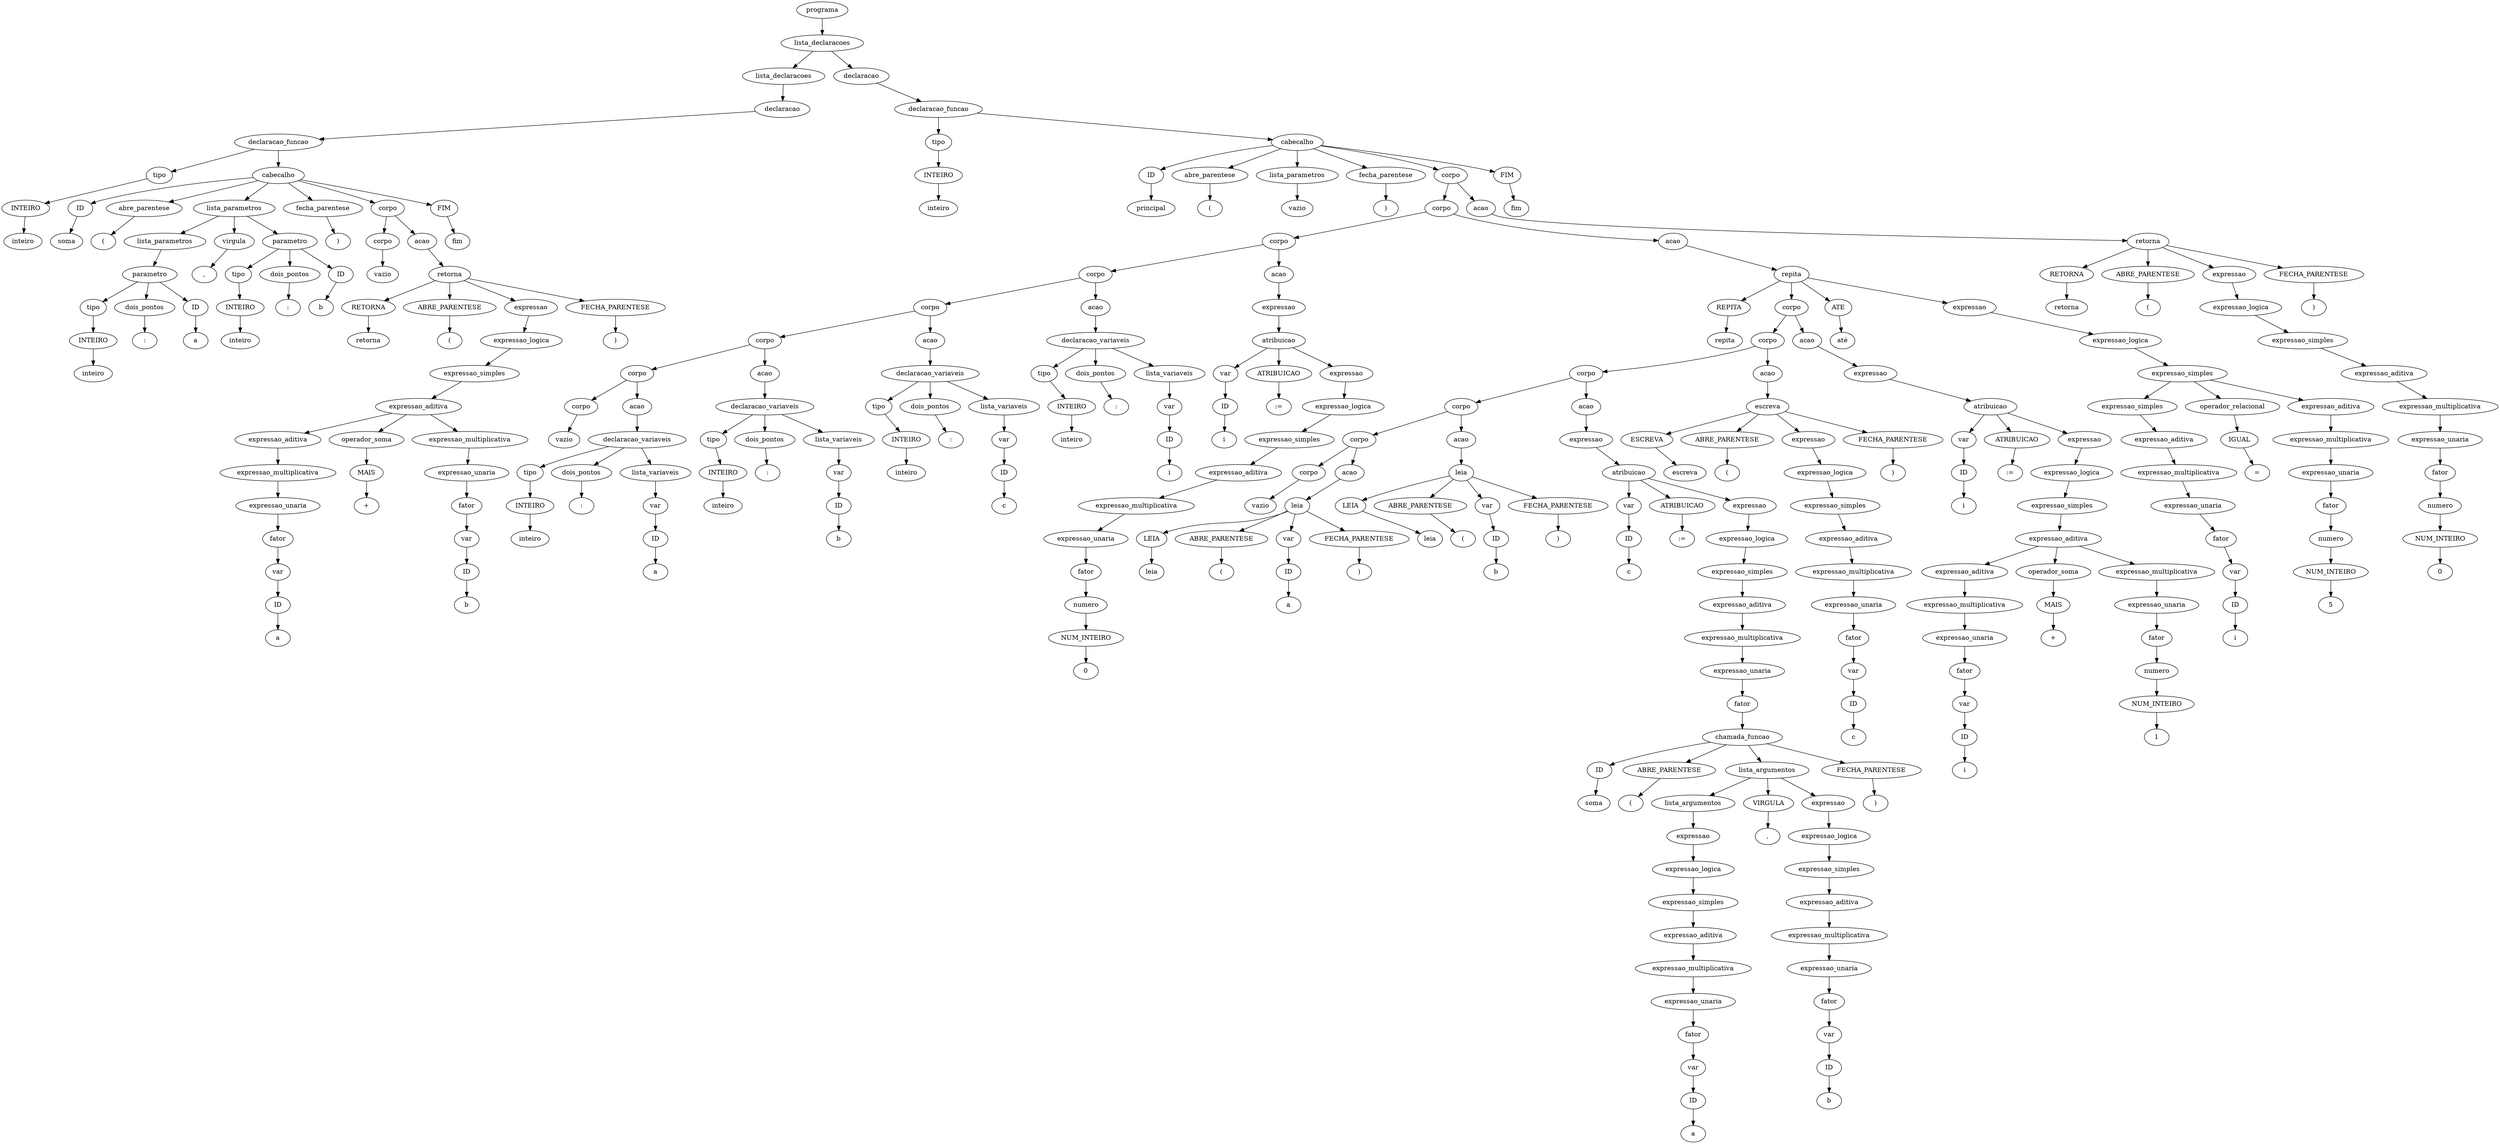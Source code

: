 digraph tree {
    "0x7f4d163f1ba0" [label="programa"];
    "0x7f4d164bb7c0" [label="lista_declaracoes"];
    "0x7f4d163f2e90" [label="lista_declaracoes"];
    "0x7f4d165a3580" [label="declaracao"];
    "0x7f4d163f3250" [label="declaracao_funcao"];
    "0x7f4d163f1c90" [label="tipo"];
    "0x7f4d163f1ae0" [label="INTEIRO"];
    "0x7f4d163f1ab0" [label="inteiro"];
    "0x7f4d1645fb80" [label="cabecalho"];
    "0x7f4d1645fa30" [label="ID"];
    "0x7f4d164b84f0" [label="soma"];
    "0x7f4d164b8520" [label="abre_parentese"];
    "0x7f4d164b8130" [label="("];
    "0x7f4d1645f880" [label="lista_parametros"];
    "0x7f4d163f1f00" [label="lista_parametros"];
    "0x7f4d163f30a0" [label="parametro"];
    "0x7f4d163f3a30" [label="tipo"];
    "0x7f4d165a35e0" [label="INTEIRO"];
    "0x7f4d1645f970" [label="inteiro"];
    "0x7f4d163f1b40" [label="dois_pontos"];
    "0x7f4d1645fac0" [label=":"];
    "0x7f4d1645faf0" [label="ID"];
    "0x7f4d1645fb20" [label="a"];
    "0x7f4d1645fbb0" [label="virgula"];
    "0x7f4d1645f9d0" [label=","];
    "0x7f4d1645f8b0" [label="parametro"];
    "0x7f4d1645f9a0" [label="tipo"];
    "0x7f4d1645fa90" [label="INTEIRO"];
    "0x7f4d1645fbe0" [label="inteiro"];
    "0x7f4d1645f8e0" [label="dois_pontos"];
    "0x7f4d1645fd30" [label=":"];
    "0x7f4d1645fd60" [label="ID"];
    "0x7f4d1645fd90" [label="b"];
    "0x7f4d164b81c0" [label="fecha_parentese"];
    "0x7f4d164b81f0" [label=")"];
    "0x7f4d1645fe50" [label="corpo"];
    "0x7f4d1645fa60" [label="corpo"];
    "0x7f4d1645fb50" [label="vazio"];
    "0x7f4d1645fe20" [label="acao"];
    "0x7f4d164b80a0" [label="retorna"];
    "0x7f4d164b8040" [label="RETORNA"];
    "0x7f4d164b8400" [label="retorna"];
    "0x7f4d164b8430" [label="ABRE_PARENTESE"];
    "0x7f4d164b8460" [label="("];
    "0x7f4d164b82e0" [label="expressao"];
    "0x7f4d164b82b0" [label="expressao_logica"];
    "0x7f4d1645ffd0" [label="expressao_simples"];
    "0x7f4d164b8100" [label="expressao_aditiva"];
    "0x7f4d1645feb0" [label="expressao_aditiva"];
    "0x7f4d1645ffa0" [label="expressao_multiplicativa"];
    "0x7f4d1645fc10" [label="expressao_unaria"];
    "0x7f4d1645fe80" [label="fator"];
    "0x7f4d1645fa00" [label="var"];
    "0x7f4d1645fc70" [label="ID"];
    "0x7f4d1645ff70" [label="a"];
    "0x7f4d164b8160" [label="operador_soma"];
    "0x7f4d1645ff40" [label="MAIS"];
    "0x7f4d164b8070" [label="+"];
    "0x7f4d164b8280" [label="expressao_multiplicativa"];
    "0x7f4d164b8190" [label="expressao_unaria"];
    "0x7f4d164b80d0" [label="fator"];
    "0x7f4d1645fee0" [label="var"];
    "0x7f4d1645ff10" [label="ID"];
    "0x7f4d164b8250" [label="b"];
    "0x7f4d164b8490" [label="FECHA_PARENTESE"];
    "0x7f4d164b84c0" [label=")"];
    "0x7f4d164b8550" [label="FIM"];
    "0x7f4d164b8580" [label="fim"];
    "0x7f4d1645fdc0" [label="declaracao"];
    "0x7f4d1645fdf0" [label="declaracao_funcao"];
    "0x7f4d163f3a60" [label="tipo"];
    "0x7f4d163f2560" [label="INTEIRO"];
    "0x7f4d1645fc40" [label="inteiro"];
    "0x7f4d164b9300" [label="cabecalho"];
    "0x7f4d164b92a0" [label="ID"];
    "0x7f4d164bb6d0" [label="principal"];
    "0x7f4d164bb700" [label="abre_parentese"];
    "0x7f4d164bb4f0" [label="("];
    "0x7f4d164b8610" [label="lista_parametros"];
    "0x7f4d164b8340" [label="vazio"];
    "0x7f4d164bafb0" [label="fecha_parentese"];
    "0x7f4d164baf50" [label=")"];
    "0x7f4d164bb490" [label="corpo"];
    "0x7f4d164bb280" [label="corpo"];
    "0x7f4d164b9540" [label="corpo"];
    "0x7f4d164b9030" [label="corpo"];
    "0x7f4d164b8df0" [label="corpo"];
    "0x7f4d164b8bb0" [label="corpo"];
    "0x7f4d164b8970" [label="corpo"];
    "0x7f4d164b87f0" [label="corpo"];
    "0x7f4d1645fd00" [label="vazio"];
    "0x7f4d164b8820" [label="acao"];
    "0x7f4d164b8910" [label="declaracao_variaveis"];
    "0x7f4d164b8640" [label="tipo"];
    "0x7f4d164b8700" [label="INTEIRO"];
    "0x7f4d164b88e0" [label="inteiro"];
    "0x7f4d164b89d0" [label="dois_pontos"];
    "0x7f4d164b8af0" [label=":"];
    "0x7f4d164b8940" [label="lista_variaveis"];
    "0x7f4d164b8760" [label="var"];
    "0x7f4d164b86a0" [label="ID"];
    "0x7f4d164b8a30" [label="a"];
    "0x7f4d164b8ac0" [label="acao"];
    "0x7f4d164b8b50" [label="declaracao_variaveis"];
    "0x7f4d164b83a0" [label="tipo"];
    "0x7f4d164b87c0" [label="INTEIRO"];
    "0x7f4d164b8b20" [label="inteiro"];
    "0x7f4d164b8c10" [label="dois_pontos"];
    "0x7f4d164b8d30" [label=":"];
    "0x7f4d164b8b80" [label="lista_variaveis"];
    "0x7f4d164b8a00" [label="var"];
    "0x7f4d164b89a0" [label="ID"];
    "0x7f4d164b8c70" [label="b"];
    "0x7f4d164b8d00" [label="acao"];
    "0x7f4d164b8d90" [label="declaracao_variaveis"];
    "0x7f4d164b88b0" [label="tipo"];
    "0x7f4d164b8850" [label="INTEIRO"];
    "0x7f4d164b8d60" [label="inteiro"];
    "0x7f4d164b8e50" [label="dois_pontos"];
    "0x7f4d164b8f70" [label=":"];
    "0x7f4d164b8dc0" [label="lista_variaveis"];
    "0x7f4d164b8c40" [label="var"];
    "0x7f4d164b8be0" [label="ID"];
    "0x7f4d164b8eb0" [label="c"];
    "0x7f4d164b8f40" [label="acao"];
    "0x7f4d164b8fd0" [label="declaracao_variaveis"];
    "0x7f4d164b8a90" [label="tipo"];
    "0x7f4d164b8880" [label="INTEIRO"];
    "0x7f4d164b8fa0" [label="inteiro"];
    "0x7f4d164b9090" [label="dois_pontos"];
    "0x7f4d164b91b0" [label=":"];
    "0x7f4d164b9000" [label="lista_variaveis"];
    "0x7f4d164b8e80" [label="var"];
    "0x7f4d164b8e20" [label="ID"];
    "0x7f4d164b90f0" [label="i"];
    "0x7f4d164b9450" [label="acao"];
    "0x7f4d164b9180" [label="expressao"];
    "0x7f4d164b93f0" [label="atribuicao"];
    "0x7f4d164b8cd0" [label="var"];
    "0x7f4d164b8a60" [label="ID"];
    "0x7f4d164b91e0" [label="i"];
    "0x7f4d164b9480" [label="ATRIBUICAO"];
    "0x7f4d164b9510" [label=":="];
    "0x7f4d164b93c0" [label="expressao"];
    "0x7f4d164b9390" [label="expressao_logica"];
    "0x7f4d164b92d0" [label="expressao_simples"];
    "0x7f4d164b9270" [label="expressao_aditiva"];
    "0x7f4d164b9360" [label="expressao_multiplicativa"];
    "0x7f4d164b9210" [label="expressao_unaria"];
    "0x7f4d164b9240" [label="fator"];
    "0x7f4d164b90c0" [label="numero"];
    "0x7f4d164b9060" [label="NUM_INTEIRO"];
    "0x7f4d164b9330" [label="0"];
    "0x7f4d164bb1c0" [label="acao"];
    "0x7f4d164bb220" [label="repita"];
    "0x7f4d164bb2b0" [label="REPITA"];
    "0x7f4d164bb250" [label="repita"];
    "0x7f4d164bae00" [label="corpo"];
    "0x7f4d164ba5f0" [label="corpo"];
    "0x7f4d164ba3b0" [label="corpo"];
    "0x7f4d164b9990" [label="corpo"];
    "0x7f4d164b9780" [label="corpo"];
    "0x7f4d164b8ee0" [label="corpo"];
    "0x7f4d164b8f10" [label="vazio"];
    "0x7f4d164b9840" [label="acao"];
    "0x7f4d164b9660" [label="leia"];
    "0x7f4d164b9690" [label="LEIA"];
    "0x7f4d164b9870" [label="leia"];
    "0x7f4d164b98a0" [label="ABRE_PARENTESE"];
    "0x7f4d164b98d0" [label="("];
    "0x7f4d164b9570" [label="var"];
    "0x7f4d164b94b0" [label="ID"];
    "0x7f4d164b9750" [label="a"];
    "0x7f4d164b9900" [label="FECHA_PARENTESE"];
    "0x7f4d164b9930" [label=")"];
    "0x7f4d164b9a80" [label="acao"];
    "0x7f4d164b95d0" [label="leia"];
    "0x7f4d164b9720" [label="LEIA"];
    "0x7f4d164b9ab0" [label="leia"];
    "0x7f4d164b9ae0" [label="ABRE_PARENTESE"];
    "0x7f4d164b9b10" [label="("];
    "0x7f4d164b8ca0" [label="var"];
    "0x7f4d164b9150" [label="ID"];
    "0x7f4d164b9960" [label="b"];
    "0x7f4d164b9b40" [label="FECHA_PARENTESE"];
    "0x7f4d164b9b70" [label=")"];
    "0x7f4d164ba110" [label="acao"];
    "0x7f4d164b9a20" [label="expressao"];
    "0x7f4d164b96f0" [label="atribuicao"];
    "0x7f4d164b95a0" [label="var"];
    "0x7f4d164b9420" [label="ID"];
    "0x7f4d164b9ba0" [label="c"];
    "0x7f4d164ba1a0" [label="ATRIBUICAO"];
    "0x7f4d164ba380" [label=":="];
    "0x7f4d164b96c0" [label="expressao"];
    "0x7f4d164ba350" [label="expressao_logica"];
    "0x7f4d164ba260" [label="expressao_simples"];
    "0x7f4d164b99c0" [label="expressao_aditiva"];
    "0x7f4d164ba320" [label="expressao_multiplicativa"];
    "0x7f4d164ba200" [label="expressao_unaria"];
    "0x7f4d164ba2c0" [label="fator"];
    "0x7f4d164b9e40" [label="chamada_funcao"];
    "0x7f4d164b9ed0" [label="ID"];
    "0x7f4d164b9c90" [label="soma"];
    "0x7f4d164b9cc0" [label="ABRE_PARENTESE"];
    "0x7f4d164ba0e0" [label="("];
    "0x7f4d164ba0b0" [label="lista_argumentos"];
    "0x7f4d164b9de0" [label="lista_argumentos"];
    "0x7f4d164b9db0" [label="expressao"];
    "0x7f4d164b9d80" [label="expressao_logica"];
    "0x7f4d164b9cf0" [label="expressao_simples"];
    "0x7f4d164b9c60" [label="expressao_aditiva"];
    "0x7f4d164b9d50" [label="expressao_multiplicativa"];
    "0x7f4d164b9bd0" [label="expressao_unaria"];
    "0x7f4d164b9c30" [label="fator"];
    "0x7f4d164b9a50" [label="var"];
    "0x7f4d164b99f0" [label="ID"];
    "0x7f4d164b9d20" [label="a"];
    "0x7f4d164ba140" [label="VIRGULA"];
    "0x7f4d164ba1d0" [label=","];
    "0x7f4d164ba080" [label="expressao"];
    "0x7f4d164ba050" [label="expressao_logica"];
    "0x7f4d164b9fc0" [label="expressao_simples"];
    "0x7f4d164b9f30" [label="expressao_aditiva"];
    "0x7f4d164ba020" [label="expressao_multiplicativa"];
    "0x7f4d164b9e70" [label="expressao_unaria"];
    "0x7f4d164b9f00" [label="fator"];
    "0x7f4d164b9e10" [label="var"];
    "0x7f4d164b9ea0" [label="ID"];
    "0x7f4d164b9ff0" [label="b"];
    "0x7f4d164ba170" [label="FECHA_PARENTESE"];
    "0x7f4d164ba2f0" [label=")"];
    "0x7f4d164ba7d0" [label="acao"];
    "0x7f4d164ba590" [label="escreva"];
    "0x7f4d164ba620" [label="ESCREVA"];
    "0x7f4d164ba830" [label="escreva"];
    "0x7f4d164ba890" [label="ABRE_PARENTESE"];
    "0x7f4d164ba8c0" [label="("];
    "0x7f4d164ba560" [label="expressao"];
    "0x7f4d164ba500" [label="expressao_logica"];
    "0x7f4d164ba4d0" [label="expressao_simples"];
    "0x7f4d164ba440" [label="expressao_aditiva"];
    "0x7f4d164b9600" [label="expressao_multiplicativa"];
    "0x7f4d164ba3e0" [label="expressao_unaria"];
    "0x7f4d164ba410" [label="fator"];
    "0x7f4d164b9810" [label="var"];
    "0x7f4d164b97b0" [label="ID"];
    "0x7f4d164b97e0" [label="c"];
    "0x7f4d164ba8f0" [label="FECHA_PARENTESE"];
    "0x7f4d164ba920" [label=")"];
    "0x7f4d164badd0" [label="acao"];
    "0x7f4d164ba710" [label="expressao"];
    "0x7f4d164bab00" [label="atribuicao"];
    "0x7f4d164b9f90" [label="var"];
    "0x7f4d164b9630" [label="ID"];
    "0x7f4d164ba950" [label="i"];
    "0x7f4d164baaa0" [label="ATRIBUICAO"];
    "0x7f4d164bad70" [label=":="];
    "0x7f4d164bad40" [label="expressao"];
    "0x7f4d164bad10" [label="expressao_logica"];
    "0x7f4d164baa70" [label="expressao_simples"];
    "0x7f4d164bab60" [label="expressao_aditiva"];
    "0x7f4d164ba470" [label="expressao_aditiva"];
    "0x7f4d164baa40" [label="expressao_multiplicativa"];
    "0x7f4d164ba980" [label="expressao_unaria"];
    "0x7f4d164ba650" [label="fator"];
    "0x7f4d164ba770" [label="var"];
    "0x7f4d164ba6b0" [label="ID"];
    "0x7f4d164baa10" [label="i"];
    "0x7f4d164babc0" [label="operador_soma"];
    "0x7f4d164ba9e0" [label="MAIS"];
    "0x7f4d164baad0" [label="+"];
    "0x7f4d164bace0" [label="expressao_multiplicativa"];
    "0x7f4d164babf0" [label="expressao_unaria"];
    "0x7f4d164bab30" [label="fator"];
    "0x7f4d164ba4a0" [label="numero"];
    "0x7f4d164ba9b0" [label="NUM_INTEIRO"];
    "0x7f4d164bacb0" [label="1"];
    "0x7f4d164bb2e0" [label="ATE"];
    "0x7f4d164bb310" [label="até"];
    "0x7f4d164bb1f0" [label="expressao"];
    "0x7f4d164baf20" [label="expressao_logica"];
    "0x7f4d164bb100" [label="expressao_simples"];
    "0x7f4d164baec0" [label="expressao_simples"];
    "0x7f4d164bab90" [label="expressao_aditiva"];
    "0x7f4d164b9c00" [label="expressao_multiplicativa"];
    "0x7f4d164bae30" [label="expressao_unaria"];
    "0x7f4d164bada0" [label="fator"];
    "0x7f4d164ba290" [label="var"];
    "0x7f4d164ba230" [label="ID"];
    "0x7f4d164ba5c0" [label="i"];
    "0x7f4d164baef0" [label="operador_relacional"];
    "0x7f4d164baf80" [label="IGUAL"];
    "0x7f4d164bb070" [label="="];
    "0x7f4d164bb010" [label="expressao_aditiva"];
    "0x7f4d164bb190" [label="expressao_multiplicativa"];
    "0x7f4d164bb0a0" [label="expressao_unaria"];
    "0x7f4d164bafe0" [label="fator"];
    "0x7f4d164bae60" [label="numero"];
    "0x7f4d164bae90" [label="NUM_INTEIRO"];
    "0x7f4d164bb160" [label="5"];
    "0x7f4d164bb5b0" [label="acao"];
    "0x7f4d164bb430" [label="retorna"];
    "0x7f4d164bb4c0" [label="RETORNA"];
    "0x7f4d164bb5e0" [label="retorna"];
    "0x7f4d164bb610" [label="ABRE_PARENTESE"];
    "0x7f4d164bb640" [label="("];
    "0x7f4d164bb400" [label="expressao"];
    "0x7f4d164bb3d0" [label="expressao_logica"];
    "0x7f4d164bb3a0" [label="expressao_simples"];
    "0x7f4d164bac20" [label="expressao_aditiva"];
    "0x7f4d164bb370" [label="expressao_multiplicativa"];
    "0x7f4d164bb040" [label="expressao_unaria"];
    "0x7f4d164bac80" [label="fator"];
    "0x7f4d164b94e0" [label="numero"];
    "0x7f4d164b9120" [label="NUM_INTEIRO"];
    "0x7f4d164bb340" [label="0"];
    "0x7f4d164bb670" [label="FECHA_PARENTESE"];
    "0x7f4d164bb6a0" [label=")"];
    "0x7f4d164bb730" [label="FIM"];
    "0x7f4d164bb760" [label="fim"];
    "0x7f4d163f1ba0" -> "0x7f4d164bb7c0";
    "0x7f4d164bb7c0" -> "0x7f4d163f2e90";
    "0x7f4d164bb7c0" -> "0x7f4d1645fdc0";
    "0x7f4d163f2e90" -> "0x7f4d165a3580";
    "0x7f4d165a3580" -> "0x7f4d163f3250";
    "0x7f4d163f3250" -> "0x7f4d163f1c90";
    "0x7f4d163f3250" -> "0x7f4d1645fb80";
    "0x7f4d163f1c90" -> "0x7f4d163f1ae0";
    "0x7f4d163f1ae0" -> "0x7f4d163f1ab0";
    "0x7f4d1645fb80" -> "0x7f4d1645fa30";
    "0x7f4d1645fb80" -> "0x7f4d164b8520";
    "0x7f4d1645fb80" -> "0x7f4d1645f880";
    "0x7f4d1645fb80" -> "0x7f4d164b81c0";
    "0x7f4d1645fb80" -> "0x7f4d1645fe50";
    "0x7f4d1645fb80" -> "0x7f4d164b8550";
    "0x7f4d1645fa30" -> "0x7f4d164b84f0";
    "0x7f4d164b8520" -> "0x7f4d164b8130";
    "0x7f4d1645f880" -> "0x7f4d163f1f00";
    "0x7f4d1645f880" -> "0x7f4d1645fbb0";
    "0x7f4d1645f880" -> "0x7f4d1645f8b0";
    "0x7f4d163f1f00" -> "0x7f4d163f30a0";
    "0x7f4d163f30a0" -> "0x7f4d163f3a30";
    "0x7f4d163f30a0" -> "0x7f4d163f1b40";
    "0x7f4d163f30a0" -> "0x7f4d1645faf0";
    "0x7f4d163f3a30" -> "0x7f4d165a35e0";
    "0x7f4d165a35e0" -> "0x7f4d1645f970";
    "0x7f4d163f1b40" -> "0x7f4d1645fac0";
    "0x7f4d1645faf0" -> "0x7f4d1645fb20";
    "0x7f4d1645fbb0" -> "0x7f4d1645f9d0";
    "0x7f4d1645f8b0" -> "0x7f4d1645f9a0";
    "0x7f4d1645f8b0" -> "0x7f4d1645f8e0";
    "0x7f4d1645f8b0" -> "0x7f4d1645fd60";
    "0x7f4d1645f9a0" -> "0x7f4d1645fa90";
    "0x7f4d1645fa90" -> "0x7f4d1645fbe0";
    "0x7f4d1645f8e0" -> "0x7f4d1645fd30";
    "0x7f4d1645fd60" -> "0x7f4d1645fd90";
    "0x7f4d164b81c0" -> "0x7f4d164b81f0";
    "0x7f4d1645fe50" -> "0x7f4d1645fa60";
    "0x7f4d1645fe50" -> "0x7f4d1645fe20";
    "0x7f4d1645fa60" -> "0x7f4d1645fb50";
    "0x7f4d1645fe20" -> "0x7f4d164b80a0";
    "0x7f4d164b80a0" -> "0x7f4d164b8040";
    "0x7f4d164b80a0" -> "0x7f4d164b8430";
    "0x7f4d164b80a0" -> "0x7f4d164b82e0";
    "0x7f4d164b80a0" -> "0x7f4d164b8490";
    "0x7f4d164b8040" -> "0x7f4d164b8400";
    "0x7f4d164b8430" -> "0x7f4d164b8460";
    "0x7f4d164b82e0" -> "0x7f4d164b82b0";
    "0x7f4d164b82b0" -> "0x7f4d1645ffd0";
    "0x7f4d1645ffd0" -> "0x7f4d164b8100";
    "0x7f4d164b8100" -> "0x7f4d1645feb0";
    "0x7f4d164b8100" -> "0x7f4d164b8160";
    "0x7f4d164b8100" -> "0x7f4d164b8280";
    "0x7f4d1645feb0" -> "0x7f4d1645ffa0";
    "0x7f4d1645ffa0" -> "0x7f4d1645fc10";
    "0x7f4d1645fc10" -> "0x7f4d1645fe80";
    "0x7f4d1645fe80" -> "0x7f4d1645fa00";
    "0x7f4d1645fa00" -> "0x7f4d1645fc70";
    "0x7f4d1645fc70" -> "0x7f4d1645ff70";
    "0x7f4d164b8160" -> "0x7f4d1645ff40";
    "0x7f4d1645ff40" -> "0x7f4d164b8070";
    "0x7f4d164b8280" -> "0x7f4d164b8190";
    "0x7f4d164b8190" -> "0x7f4d164b80d0";
    "0x7f4d164b80d0" -> "0x7f4d1645fee0";
    "0x7f4d1645fee0" -> "0x7f4d1645ff10";
    "0x7f4d1645ff10" -> "0x7f4d164b8250";
    "0x7f4d164b8490" -> "0x7f4d164b84c0";
    "0x7f4d164b8550" -> "0x7f4d164b8580";
    "0x7f4d1645fdc0" -> "0x7f4d1645fdf0";
    "0x7f4d1645fdf0" -> "0x7f4d163f3a60";
    "0x7f4d1645fdf0" -> "0x7f4d164b9300";
    "0x7f4d163f3a60" -> "0x7f4d163f2560";
    "0x7f4d163f2560" -> "0x7f4d1645fc40";
    "0x7f4d164b9300" -> "0x7f4d164b92a0";
    "0x7f4d164b9300" -> "0x7f4d164bb700";
    "0x7f4d164b9300" -> "0x7f4d164b8610";
    "0x7f4d164b9300" -> "0x7f4d164bafb0";
    "0x7f4d164b9300" -> "0x7f4d164bb490";
    "0x7f4d164b9300" -> "0x7f4d164bb730";
    "0x7f4d164b92a0" -> "0x7f4d164bb6d0";
    "0x7f4d164bb700" -> "0x7f4d164bb4f0";
    "0x7f4d164b8610" -> "0x7f4d164b8340";
    "0x7f4d164bafb0" -> "0x7f4d164baf50";
    "0x7f4d164bb490" -> "0x7f4d164bb280";
    "0x7f4d164bb490" -> "0x7f4d164bb5b0";
    "0x7f4d164bb280" -> "0x7f4d164b9540";
    "0x7f4d164bb280" -> "0x7f4d164bb1c0";
    "0x7f4d164b9540" -> "0x7f4d164b9030";
    "0x7f4d164b9540" -> "0x7f4d164b9450";
    "0x7f4d164b9030" -> "0x7f4d164b8df0";
    "0x7f4d164b9030" -> "0x7f4d164b8f40";
    "0x7f4d164b8df0" -> "0x7f4d164b8bb0";
    "0x7f4d164b8df0" -> "0x7f4d164b8d00";
    "0x7f4d164b8bb0" -> "0x7f4d164b8970";
    "0x7f4d164b8bb0" -> "0x7f4d164b8ac0";
    "0x7f4d164b8970" -> "0x7f4d164b87f0";
    "0x7f4d164b8970" -> "0x7f4d164b8820";
    "0x7f4d164b87f0" -> "0x7f4d1645fd00";
    "0x7f4d164b8820" -> "0x7f4d164b8910";
    "0x7f4d164b8910" -> "0x7f4d164b8640";
    "0x7f4d164b8910" -> "0x7f4d164b89d0";
    "0x7f4d164b8910" -> "0x7f4d164b8940";
    "0x7f4d164b8640" -> "0x7f4d164b8700";
    "0x7f4d164b8700" -> "0x7f4d164b88e0";
    "0x7f4d164b89d0" -> "0x7f4d164b8af0";
    "0x7f4d164b8940" -> "0x7f4d164b8760";
    "0x7f4d164b8760" -> "0x7f4d164b86a0";
    "0x7f4d164b86a0" -> "0x7f4d164b8a30";
    "0x7f4d164b8ac0" -> "0x7f4d164b8b50";
    "0x7f4d164b8b50" -> "0x7f4d164b83a0";
    "0x7f4d164b8b50" -> "0x7f4d164b8c10";
    "0x7f4d164b8b50" -> "0x7f4d164b8b80";
    "0x7f4d164b83a0" -> "0x7f4d164b87c0";
    "0x7f4d164b87c0" -> "0x7f4d164b8b20";
    "0x7f4d164b8c10" -> "0x7f4d164b8d30";
    "0x7f4d164b8b80" -> "0x7f4d164b8a00";
    "0x7f4d164b8a00" -> "0x7f4d164b89a0";
    "0x7f4d164b89a0" -> "0x7f4d164b8c70";
    "0x7f4d164b8d00" -> "0x7f4d164b8d90";
    "0x7f4d164b8d90" -> "0x7f4d164b88b0";
    "0x7f4d164b8d90" -> "0x7f4d164b8e50";
    "0x7f4d164b8d90" -> "0x7f4d164b8dc0";
    "0x7f4d164b88b0" -> "0x7f4d164b8850";
    "0x7f4d164b8850" -> "0x7f4d164b8d60";
    "0x7f4d164b8e50" -> "0x7f4d164b8f70";
    "0x7f4d164b8dc0" -> "0x7f4d164b8c40";
    "0x7f4d164b8c40" -> "0x7f4d164b8be0";
    "0x7f4d164b8be0" -> "0x7f4d164b8eb0";
    "0x7f4d164b8f40" -> "0x7f4d164b8fd0";
    "0x7f4d164b8fd0" -> "0x7f4d164b8a90";
    "0x7f4d164b8fd0" -> "0x7f4d164b9090";
    "0x7f4d164b8fd0" -> "0x7f4d164b9000";
    "0x7f4d164b8a90" -> "0x7f4d164b8880";
    "0x7f4d164b8880" -> "0x7f4d164b8fa0";
    "0x7f4d164b9090" -> "0x7f4d164b91b0";
    "0x7f4d164b9000" -> "0x7f4d164b8e80";
    "0x7f4d164b8e80" -> "0x7f4d164b8e20";
    "0x7f4d164b8e20" -> "0x7f4d164b90f0";
    "0x7f4d164b9450" -> "0x7f4d164b9180";
    "0x7f4d164b9180" -> "0x7f4d164b93f0";
    "0x7f4d164b93f0" -> "0x7f4d164b8cd0";
    "0x7f4d164b93f0" -> "0x7f4d164b9480";
    "0x7f4d164b93f0" -> "0x7f4d164b93c0";
    "0x7f4d164b8cd0" -> "0x7f4d164b8a60";
    "0x7f4d164b8a60" -> "0x7f4d164b91e0";
    "0x7f4d164b9480" -> "0x7f4d164b9510";
    "0x7f4d164b93c0" -> "0x7f4d164b9390";
    "0x7f4d164b9390" -> "0x7f4d164b92d0";
    "0x7f4d164b92d0" -> "0x7f4d164b9270";
    "0x7f4d164b9270" -> "0x7f4d164b9360";
    "0x7f4d164b9360" -> "0x7f4d164b9210";
    "0x7f4d164b9210" -> "0x7f4d164b9240";
    "0x7f4d164b9240" -> "0x7f4d164b90c0";
    "0x7f4d164b90c0" -> "0x7f4d164b9060";
    "0x7f4d164b9060" -> "0x7f4d164b9330";
    "0x7f4d164bb1c0" -> "0x7f4d164bb220";
    "0x7f4d164bb220" -> "0x7f4d164bb2b0";
    "0x7f4d164bb220" -> "0x7f4d164bae00";
    "0x7f4d164bb220" -> "0x7f4d164bb2e0";
    "0x7f4d164bb220" -> "0x7f4d164bb1f0";
    "0x7f4d164bb2b0" -> "0x7f4d164bb250";
    "0x7f4d164bae00" -> "0x7f4d164ba5f0";
    "0x7f4d164bae00" -> "0x7f4d164badd0";
    "0x7f4d164ba5f0" -> "0x7f4d164ba3b0";
    "0x7f4d164ba5f0" -> "0x7f4d164ba7d0";
    "0x7f4d164ba3b0" -> "0x7f4d164b9990";
    "0x7f4d164ba3b0" -> "0x7f4d164ba110";
    "0x7f4d164b9990" -> "0x7f4d164b9780";
    "0x7f4d164b9990" -> "0x7f4d164b9a80";
    "0x7f4d164b9780" -> "0x7f4d164b8ee0";
    "0x7f4d164b9780" -> "0x7f4d164b9840";
    "0x7f4d164b8ee0" -> "0x7f4d164b8f10";
    "0x7f4d164b9840" -> "0x7f4d164b9660";
    "0x7f4d164b9660" -> "0x7f4d164b9690";
    "0x7f4d164b9660" -> "0x7f4d164b98a0";
    "0x7f4d164b9660" -> "0x7f4d164b9570";
    "0x7f4d164b9660" -> "0x7f4d164b9900";
    "0x7f4d164b9690" -> "0x7f4d164b9870";
    "0x7f4d164b98a0" -> "0x7f4d164b98d0";
    "0x7f4d164b9570" -> "0x7f4d164b94b0";
    "0x7f4d164b94b0" -> "0x7f4d164b9750";
    "0x7f4d164b9900" -> "0x7f4d164b9930";
    "0x7f4d164b9a80" -> "0x7f4d164b95d0";
    "0x7f4d164b95d0" -> "0x7f4d164b9720";
    "0x7f4d164b95d0" -> "0x7f4d164b9ae0";
    "0x7f4d164b95d0" -> "0x7f4d164b8ca0";
    "0x7f4d164b95d0" -> "0x7f4d164b9b40";
    "0x7f4d164b9720" -> "0x7f4d164b9ab0";
    "0x7f4d164b9ae0" -> "0x7f4d164b9b10";
    "0x7f4d164b8ca0" -> "0x7f4d164b9150";
    "0x7f4d164b9150" -> "0x7f4d164b9960";
    "0x7f4d164b9b40" -> "0x7f4d164b9b70";
    "0x7f4d164ba110" -> "0x7f4d164b9a20";
    "0x7f4d164b9a20" -> "0x7f4d164b96f0";
    "0x7f4d164b96f0" -> "0x7f4d164b95a0";
    "0x7f4d164b96f0" -> "0x7f4d164ba1a0";
    "0x7f4d164b96f0" -> "0x7f4d164b96c0";
    "0x7f4d164b95a0" -> "0x7f4d164b9420";
    "0x7f4d164b9420" -> "0x7f4d164b9ba0";
    "0x7f4d164ba1a0" -> "0x7f4d164ba380";
    "0x7f4d164b96c0" -> "0x7f4d164ba350";
    "0x7f4d164ba350" -> "0x7f4d164ba260";
    "0x7f4d164ba260" -> "0x7f4d164b99c0";
    "0x7f4d164b99c0" -> "0x7f4d164ba320";
    "0x7f4d164ba320" -> "0x7f4d164ba200";
    "0x7f4d164ba200" -> "0x7f4d164ba2c0";
    "0x7f4d164ba2c0" -> "0x7f4d164b9e40";
    "0x7f4d164b9e40" -> "0x7f4d164b9ed0";
    "0x7f4d164b9e40" -> "0x7f4d164b9cc0";
    "0x7f4d164b9e40" -> "0x7f4d164ba0b0";
    "0x7f4d164b9e40" -> "0x7f4d164ba170";
    "0x7f4d164b9ed0" -> "0x7f4d164b9c90";
    "0x7f4d164b9cc0" -> "0x7f4d164ba0e0";
    "0x7f4d164ba0b0" -> "0x7f4d164b9de0";
    "0x7f4d164ba0b0" -> "0x7f4d164ba140";
    "0x7f4d164ba0b0" -> "0x7f4d164ba080";
    "0x7f4d164b9de0" -> "0x7f4d164b9db0";
    "0x7f4d164b9db0" -> "0x7f4d164b9d80";
    "0x7f4d164b9d80" -> "0x7f4d164b9cf0";
    "0x7f4d164b9cf0" -> "0x7f4d164b9c60";
    "0x7f4d164b9c60" -> "0x7f4d164b9d50";
    "0x7f4d164b9d50" -> "0x7f4d164b9bd0";
    "0x7f4d164b9bd0" -> "0x7f4d164b9c30";
    "0x7f4d164b9c30" -> "0x7f4d164b9a50";
    "0x7f4d164b9a50" -> "0x7f4d164b99f0";
    "0x7f4d164b99f0" -> "0x7f4d164b9d20";
    "0x7f4d164ba140" -> "0x7f4d164ba1d0";
    "0x7f4d164ba080" -> "0x7f4d164ba050";
    "0x7f4d164ba050" -> "0x7f4d164b9fc0";
    "0x7f4d164b9fc0" -> "0x7f4d164b9f30";
    "0x7f4d164b9f30" -> "0x7f4d164ba020";
    "0x7f4d164ba020" -> "0x7f4d164b9e70";
    "0x7f4d164b9e70" -> "0x7f4d164b9f00";
    "0x7f4d164b9f00" -> "0x7f4d164b9e10";
    "0x7f4d164b9e10" -> "0x7f4d164b9ea0";
    "0x7f4d164b9ea0" -> "0x7f4d164b9ff0";
    "0x7f4d164ba170" -> "0x7f4d164ba2f0";
    "0x7f4d164ba7d0" -> "0x7f4d164ba590";
    "0x7f4d164ba590" -> "0x7f4d164ba620";
    "0x7f4d164ba590" -> "0x7f4d164ba890";
    "0x7f4d164ba590" -> "0x7f4d164ba560";
    "0x7f4d164ba590" -> "0x7f4d164ba8f0";
    "0x7f4d164ba620" -> "0x7f4d164ba830";
    "0x7f4d164ba890" -> "0x7f4d164ba8c0";
    "0x7f4d164ba560" -> "0x7f4d164ba500";
    "0x7f4d164ba500" -> "0x7f4d164ba4d0";
    "0x7f4d164ba4d0" -> "0x7f4d164ba440";
    "0x7f4d164ba440" -> "0x7f4d164b9600";
    "0x7f4d164b9600" -> "0x7f4d164ba3e0";
    "0x7f4d164ba3e0" -> "0x7f4d164ba410";
    "0x7f4d164ba410" -> "0x7f4d164b9810";
    "0x7f4d164b9810" -> "0x7f4d164b97b0";
    "0x7f4d164b97b0" -> "0x7f4d164b97e0";
    "0x7f4d164ba8f0" -> "0x7f4d164ba920";
    "0x7f4d164badd0" -> "0x7f4d164ba710";
    "0x7f4d164ba710" -> "0x7f4d164bab00";
    "0x7f4d164bab00" -> "0x7f4d164b9f90";
    "0x7f4d164bab00" -> "0x7f4d164baaa0";
    "0x7f4d164bab00" -> "0x7f4d164bad40";
    "0x7f4d164b9f90" -> "0x7f4d164b9630";
    "0x7f4d164b9630" -> "0x7f4d164ba950";
    "0x7f4d164baaa0" -> "0x7f4d164bad70";
    "0x7f4d164bad40" -> "0x7f4d164bad10";
    "0x7f4d164bad10" -> "0x7f4d164baa70";
    "0x7f4d164baa70" -> "0x7f4d164bab60";
    "0x7f4d164bab60" -> "0x7f4d164ba470";
    "0x7f4d164bab60" -> "0x7f4d164babc0";
    "0x7f4d164bab60" -> "0x7f4d164bace0";
    "0x7f4d164ba470" -> "0x7f4d164baa40";
    "0x7f4d164baa40" -> "0x7f4d164ba980";
    "0x7f4d164ba980" -> "0x7f4d164ba650";
    "0x7f4d164ba650" -> "0x7f4d164ba770";
    "0x7f4d164ba770" -> "0x7f4d164ba6b0";
    "0x7f4d164ba6b0" -> "0x7f4d164baa10";
    "0x7f4d164babc0" -> "0x7f4d164ba9e0";
    "0x7f4d164ba9e0" -> "0x7f4d164baad0";
    "0x7f4d164bace0" -> "0x7f4d164babf0";
    "0x7f4d164babf0" -> "0x7f4d164bab30";
    "0x7f4d164bab30" -> "0x7f4d164ba4a0";
    "0x7f4d164ba4a0" -> "0x7f4d164ba9b0";
    "0x7f4d164ba9b0" -> "0x7f4d164bacb0";
    "0x7f4d164bb2e0" -> "0x7f4d164bb310";
    "0x7f4d164bb1f0" -> "0x7f4d164baf20";
    "0x7f4d164baf20" -> "0x7f4d164bb100";
    "0x7f4d164bb100" -> "0x7f4d164baec0";
    "0x7f4d164bb100" -> "0x7f4d164baef0";
    "0x7f4d164bb100" -> "0x7f4d164bb010";
    "0x7f4d164baec0" -> "0x7f4d164bab90";
    "0x7f4d164bab90" -> "0x7f4d164b9c00";
    "0x7f4d164b9c00" -> "0x7f4d164bae30";
    "0x7f4d164bae30" -> "0x7f4d164bada0";
    "0x7f4d164bada0" -> "0x7f4d164ba290";
    "0x7f4d164ba290" -> "0x7f4d164ba230";
    "0x7f4d164ba230" -> "0x7f4d164ba5c0";
    "0x7f4d164baef0" -> "0x7f4d164baf80";
    "0x7f4d164baf80" -> "0x7f4d164bb070";
    "0x7f4d164bb010" -> "0x7f4d164bb190";
    "0x7f4d164bb190" -> "0x7f4d164bb0a0";
    "0x7f4d164bb0a0" -> "0x7f4d164bafe0";
    "0x7f4d164bafe0" -> "0x7f4d164bae60";
    "0x7f4d164bae60" -> "0x7f4d164bae90";
    "0x7f4d164bae90" -> "0x7f4d164bb160";
    "0x7f4d164bb5b0" -> "0x7f4d164bb430";
    "0x7f4d164bb430" -> "0x7f4d164bb4c0";
    "0x7f4d164bb430" -> "0x7f4d164bb610";
    "0x7f4d164bb430" -> "0x7f4d164bb400";
    "0x7f4d164bb430" -> "0x7f4d164bb670";
    "0x7f4d164bb4c0" -> "0x7f4d164bb5e0";
    "0x7f4d164bb610" -> "0x7f4d164bb640";
    "0x7f4d164bb400" -> "0x7f4d164bb3d0";
    "0x7f4d164bb3d0" -> "0x7f4d164bb3a0";
    "0x7f4d164bb3a0" -> "0x7f4d164bac20";
    "0x7f4d164bac20" -> "0x7f4d164bb370";
    "0x7f4d164bb370" -> "0x7f4d164bb040";
    "0x7f4d164bb040" -> "0x7f4d164bac80";
    "0x7f4d164bac80" -> "0x7f4d164b94e0";
    "0x7f4d164b94e0" -> "0x7f4d164b9120";
    "0x7f4d164b9120" -> "0x7f4d164bb340";
    "0x7f4d164bb670" -> "0x7f4d164bb6a0";
    "0x7f4d164bb730" -> "0x7f4d164bb760";
}

